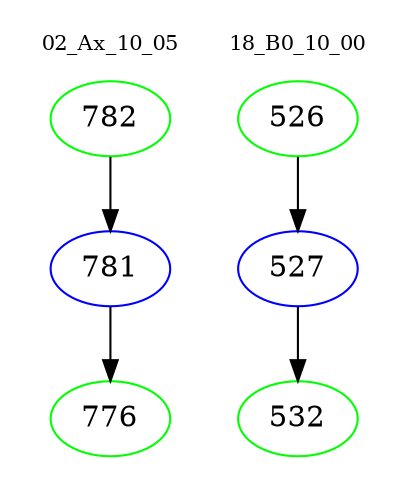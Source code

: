 digraph{
subgraph cluster_0 {
color = white
label = "02_Ax_10_05";
fontsize=10;
T0_782 [label="782", color="green"]
T0_782 -> T0_781 [color="black"]
T0_781 [label="781", color="blue"]
T0_781 -> T0_776 [color="black"]
T0_776 [label="776", color="green"]
}
subgraph cluster_1 {
color = white
label = "18_B0_10_00";
fontsize=10;
T1_526 [label="526", color="green"]
T1_526 -> T1_527 [color="black"]
T1_527 [label="527", color="blue"]
T1_527 -> T1_532 [color="black"]
T1_532 [label="532", color="green"]
}
}
